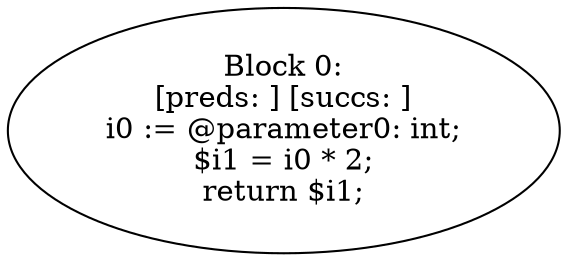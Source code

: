 digraph "unitGraph" {
    "Block 0:
[preds: ] [succs: ]
i0 := @parameter0: int;
$i1 = i0 * 2;
return $i1;
"
}
